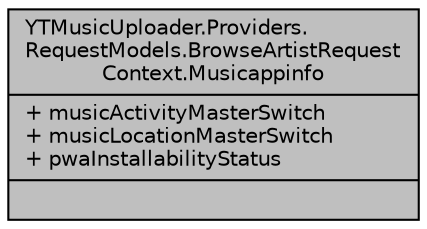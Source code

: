 digraph "YTMusicUploader.Providers.RequestModels.BrowseArtistRequestContext.Musicappinfo"
{
 // LATEX_PDF_SIZE
  edge [fontname="Helvetica",fontsize="10",labelfontname="Helvetica",labelfontsize="10"];
  node [fontname="Helvetica",fontsize="10",shape=record];
  Node1 [label="{YTMusicUploader.Providers.\lRequestModels.BrowseArtistRequest\lContext.Musicappinfo\n|+ musicActivityMasterSwitch\l+ musicLocationMasterSwitch\l+ pwaInstallabilityStatus\l|}",height=0.2,width=0.4,color="black", fillcolor="grey75", style="filled", fontcolor="black",tooltip=" "];
}
